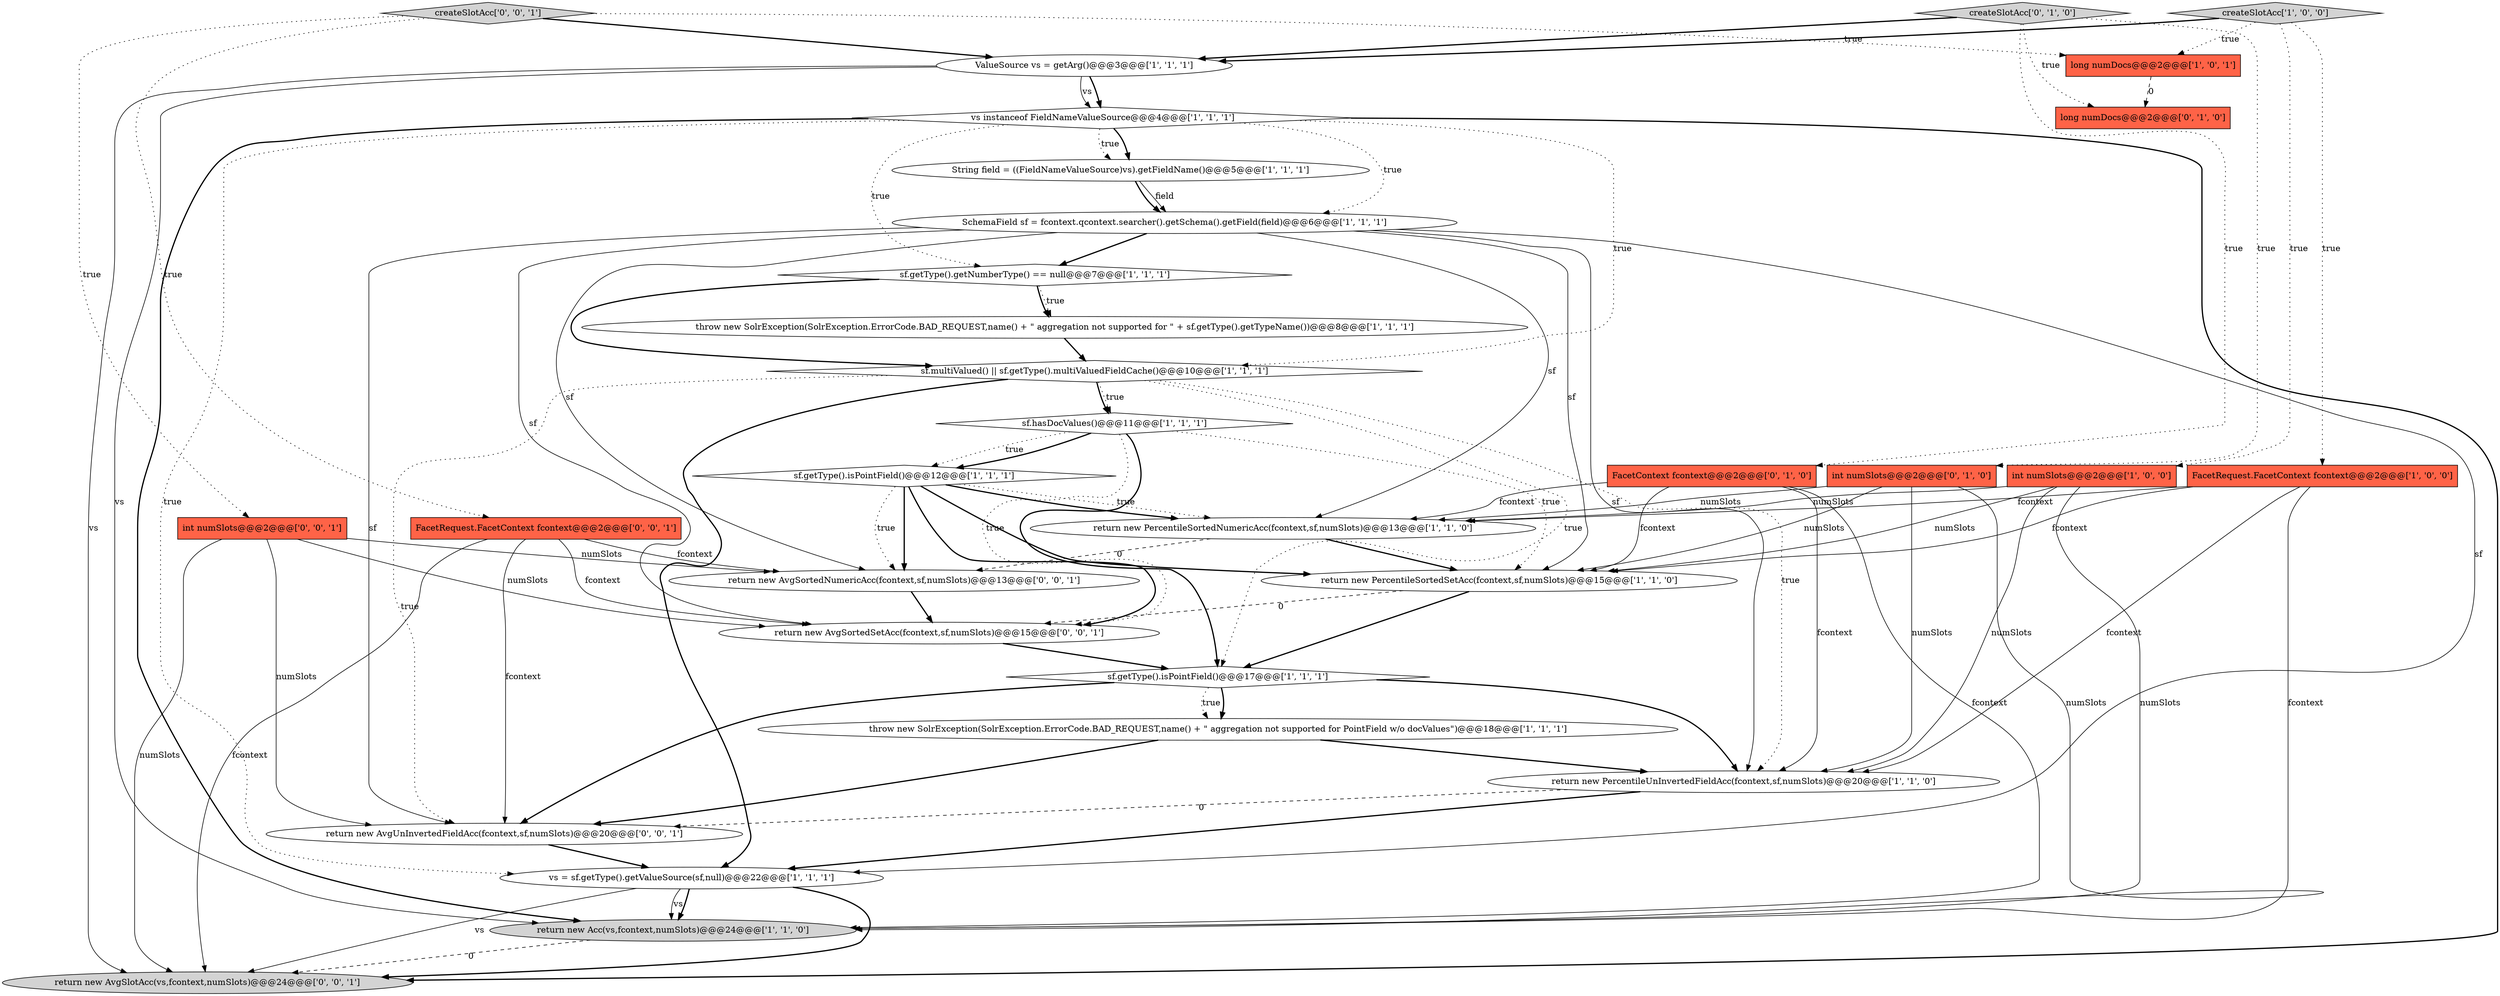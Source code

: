digraph {
19 [style = filled, label = "return new PercentileSortedNumericAcc(fcontext,sf,numSlots)@@@13@@@['1', '1', '0']", fillcolor = white, shape = ellipse image = "AAA0AAABBB1BBB"];
5 [style = filled, label = "sf.getType().getNumberType() == null@@@7@@@['1', '1', '1']", fillcolor = white, shape = diamond image = "AAA0AAABBB1BBB"];
8 [style = filled, label = "throw new SolrException(SolrException.ErrorCode.BAD_REQUEST,name() + \" aggregation not supported for PointField w/o docValues\")@@@18@@@['1', '1', '1']", fillcolor = white, shape = ellipse image = "AAA0AAABBB1BBB"];
21 [style = filled, label = "int numSlots@@@2@@@['0', '1', '0']", fillcolor = tomato, shape = box image = "AAA0AAABBB2BBB"];
9 [style = filled, label = "String field = ((FieldNameValueSource)vs).getFieldName()@@@5@@@['1', '1', '1']", fillcolor = white, shape = ellipse image = "AAA0AAABBB1BBB"];
12 [style = filled, label = "return new PercentileUnInvertedFieldAcc(fcontext,sf,numSlots)@@@20@@@['1', '1', '0']", fillcolor = white, shape = ellipse image = "AAA0AAABBB1BBB"];
13 [style = filled, label = "long numDocs@@@2@@@['1', '0', '1']", fillcolor = tomato, shape = box image = "AAA0AAABBB1BBB"];
26 [style = filled, label = "int numSlots@@@2@@@['0', '0', '1']", fillcolor = tomato, shape = box image = "AAA0AAABBB3BBB"];
27 [style = filled, label = "FacetRequest.FacetContext fcontext@@@2@@@['0', '0', '1']", fillcolor = tomato, shape = box image = "AAA0AAABBB3BBB"];
11 [style = filled, label = "SchemaField sf = fcontext.qcontext.searcher().getSchema().getField(field)@@@6@@@['1', '1', '1']", fillcolor = white, shape = ellipse image = "AAA0AAABBB1BBB"];
0 [style = filled, label = "FacetRequest.FacetContext fcontext@@@2@@@['1', '0', '0']", fillcolor = tomato, shape = box image = "AAA0AAABBB1BBB"];
20 [style = filled, label = "createSlotAcc['0', '1', '0']", fillcolor = lightgray, shape = diamond image = "AAA0AAABBB2BBB"];
17 [style = filled, label = "sf.multiValued() || sf.getType().multiValuedFieldCache()@@@10@@@['1', '1', '1']", fillcolor = white, shape = diamond image = "AAA0AAABBB1BBB"];
22 [style = filled, label = "FacetContext fcontext@@@2@@@['0', '1', '0']", fillcolor = tomato, shape = box image = "AAA0AAABBB2BBB"];
24 [style = filled, label = "return new AvgSortedSetAcc(fcontext,sf,numSlots)@@@15@@@['0', '0', '1']", fillcolor = white, shape = ellipse image = "AAA0AAABBB3BBB"];
25 [style = filled, label = "return new AvgSortedNumericAcc(fcontext,sf,numSlots)@@@13@@@['0', '0', '1']", fillcolor = white, shape = ellipse image = "AAA0AAABBB3BBB"];
2 [style = filled, label = "vs instanceof FieldNameValueSource@@@4@@@['1', '1', '1']", fillcolor = white, shape = diamond image = "AAA0AAABBB1BBB"];
29 [style = filled, label = "return new AvgUnInvertedFieldAcc(fcontext,sf,numSlots)@@@20@@@['0', '0', '1']", fillcolor = white, shape = ellipse image = "AAA0AAABBB3BBB"];
16 [style = filled, label = "sf.hasDocValues()@@@11@@@['1', '1', '1']", fillcolor = white, shape = diamond image = "AAA0AAABBB1BBB"];
1 [style = filled, label = "vs = sf.getType().getValueSource(sf,null)@@@22@@@['1', '1', '1']", fillcolor = white, shape = ellipse image = "AAA0AAABBB1BBB"];
15 [style = filled, label = "return new Acc(vs,fcontext,numSlots)@@@24@@@['1', '1', '0']", fillcolor = lightgray, shape = ellipse image = "AAA0AAABBB1BBB"];
28 [style = filled, label = "createSlotAcc['0', '0', '1']", fillcolor = lightgray, shape = diamond image = "AAA0AAABBB3BBB"];
23 [style = filled, label = "long numDocs@@@2@@@['0', '1', '0']", fillcolor = tomato, shape = box image = "AAA1AAABBB2BBB"];
14 [style = filled, label = "sf.getType().isPointField()@@@12@@@['1', '1', '1']", fillcolor = white, shape = diamond image = "AAA0AAABBB1BBB"];
18 [style = filled, label = "throw new SolrException(SolrException.ErrorCode.BAD_REQUEST,name() + \" aggregation not supported for \" + sf.getType().getTypeName())@@@8@@@['1', '1', '1']", fillcolor = white, shape = ellipse image = "AAA0AAABBB1BBB"];
30 [style = filled, label = "return new AvgSlotAcc(vs,fcontext,numSlots)@@@24@@@['0', '0', '1']", fillcolor = lightgray, shape = ellipse image = "AAA0AAABBB3BBB"];
3 [style = filled, label = "ValueSource vs = getArg()@@@3@@@['1', '1', '1']", fillcolor = white, shape = ellipse image = "AAA0AAABBB1BBB"];
10 [style = filled, label = "int numSlots@@@2@@@['1', '0', '0']", fillcolor = tomato, shape = box image = "AAA0AAABBB1BBB"];
6 [style = filled, label = "sf.getType().isPointField()@@@17@@@['1', '1', '1']", fillcolor = white, shape = diamond image = "AAA0AAABBB1BBB"];
7 [style = filled, label = "return new PercentileSortedSetAcc(fcontext,sf,numSlots)@@@15@@@['1', '1', '0']", fillcolor = white, shape = ellipse image = "AAA0AAABBB1BBB"];
4 [style = filled, label = "createSlotAcc['1', '0', '0']", fillcolor = lightgray, shape = diamond image = "AAA0AAABBB1BBB"];
26->29 [style = solid, label="numSlots"];
28->3 [style = bold, label=""];
1->15 [style = solid, label="vs"];
5->18 [style = dotted, label="true"];
20->21 [style = dotted, label="true"];
2->5 [style = dotted, label="true"];
7->6 [style = bold, label=""];
12->1 [style = bold, label=""];
14->24 [style = bold, label=""];
14->19 [style = bold, label=""];
4->0 [style = dotted, label="true"];
6->8 [style = bold, label=""];
11->24 [style = solid, label="sf"];
22->7 [style = solid, label="fcontext"];
5->17 [style = bold, label=""];
10->7 [style = solid, label="numSlots"];
21->7 [style = solid, label="numSlots"];
21->19 [style = solid, label="numSlots"];
16->6 [style = bold, label=""];
1->30 [style = bold, label=""];
5->18 [style = bold, label=""];
26->25 [style = solid, label="numSlots"];
6->12 [style = bold, label=""];
19->7 [style = bold, label=""];
17->16 [style = bold, label=""];
4->3 [style = bold, label=""];
0->15 [style = solid, label="fcontext"];
17->1 [style = bold, label=""];
10->15 [style = solid, label="numSlots"];
14->7 [style = bold, label=""];
28->26 [style = dotted, label="true"];
11->1 [style = solid, label="sf"];
26->30 [style = solid, label="numSlots"];
27->30 [style = solid, label="fcontext"];
16->14 [style = dotted, label="true"];
9->11 [style = solid, label="field"];
27->24 [style = solid, label="fcontext"];
15->30 [style = dashed, label="0"];
22->15 [style = solid, label="fcontext"];
2->1 [style = dotted, label="true"];
6->29 [style = bold, label=""];
11->19 [style = solid, label="sf"];
3->15 [style = solid, label="vs"];
1->15 [style = bold, label=""];
29->1 [style = bold, label=""];
27->25 [style = solid, label="fcontext"];
4->13 [style = dotted, label="true"];
26->24 [style = solid, label="numSlots"];
17->29 [style = dotted, label="true"];
21->15 [style = solid, label="numSlots"];
19->25 [style = dashed, label="0"];
20->3 [style = bold, label=""];
17->16 [style = dotted, label="true"];
7->24 [style = dashed, label="0"];
3->2 [style = bold, label=""];
28->13 [style = dotted, label="true"];
3->2 [style = solid, label="vs"];
11->25 [style = solid, label="sf"];
0->19 [style = solid, label="fcontext"];
27->29 [style = solid, label="fcontext"];
28->27 [style = dotted, label="true"];
22->12 [style = solid, label="fcontext"];
16->7 [style = dotted, label="true"];
0->7 [style = solid, label="fcontext"];
20->23 [style = dotted, label="true"];
2->9 [style = bold, label=""];
6->8 [style = dotted, label="true"];
17->12 [style = dotted, label="true"];
14->25 [style = dotted, label="true"];
12->29 [style = dashed, label="0"];
10->12 [style = solid, label="numSlots"];
14->25 [style = bold, label=""];
22->19 [style = solid, label="fcontext"];
24->6 [style = bold, label=""];
11->29 [style = solid, label="sf"];
11->5 [style = bold, label=""];
2->11 [style = dotted, label="true"];
2->17 [style = dotted, label="true"];
9->11 [style = bold, label=""];
16->24 [style = dotted, label="true"];
8->12 [style = bold, label=""];
10->19 [style = solid, label="numSlots"];
25->24 [style = bold, label=""];
2->9 [style = dotted, label="true"];
4->10 [style = dotted, label="true"];
3->30 [style = solid, label="vs"];
13->23 [style = dashed, label="0"];
8->29 [style = bold, label=""];
1->30 [style = solid, label="vs"];
16->14 [style = bold, label=""];
20->22 [style = dotted, label="true"];
17->6 [style = dotted, label="true"];
2->30 [style = bold, label=""];
11->12 [style = solid, label="sf"];
14->19 [style = dotted, label="true"];
18->17 [style = bold, label=""];
0->12 [style = solid, label="fcontext"];
11->7 [style = solid, label="sf"];
2->15 [style = bold, label=""];
21->12 [style = solid, label="numSlots"];
}
